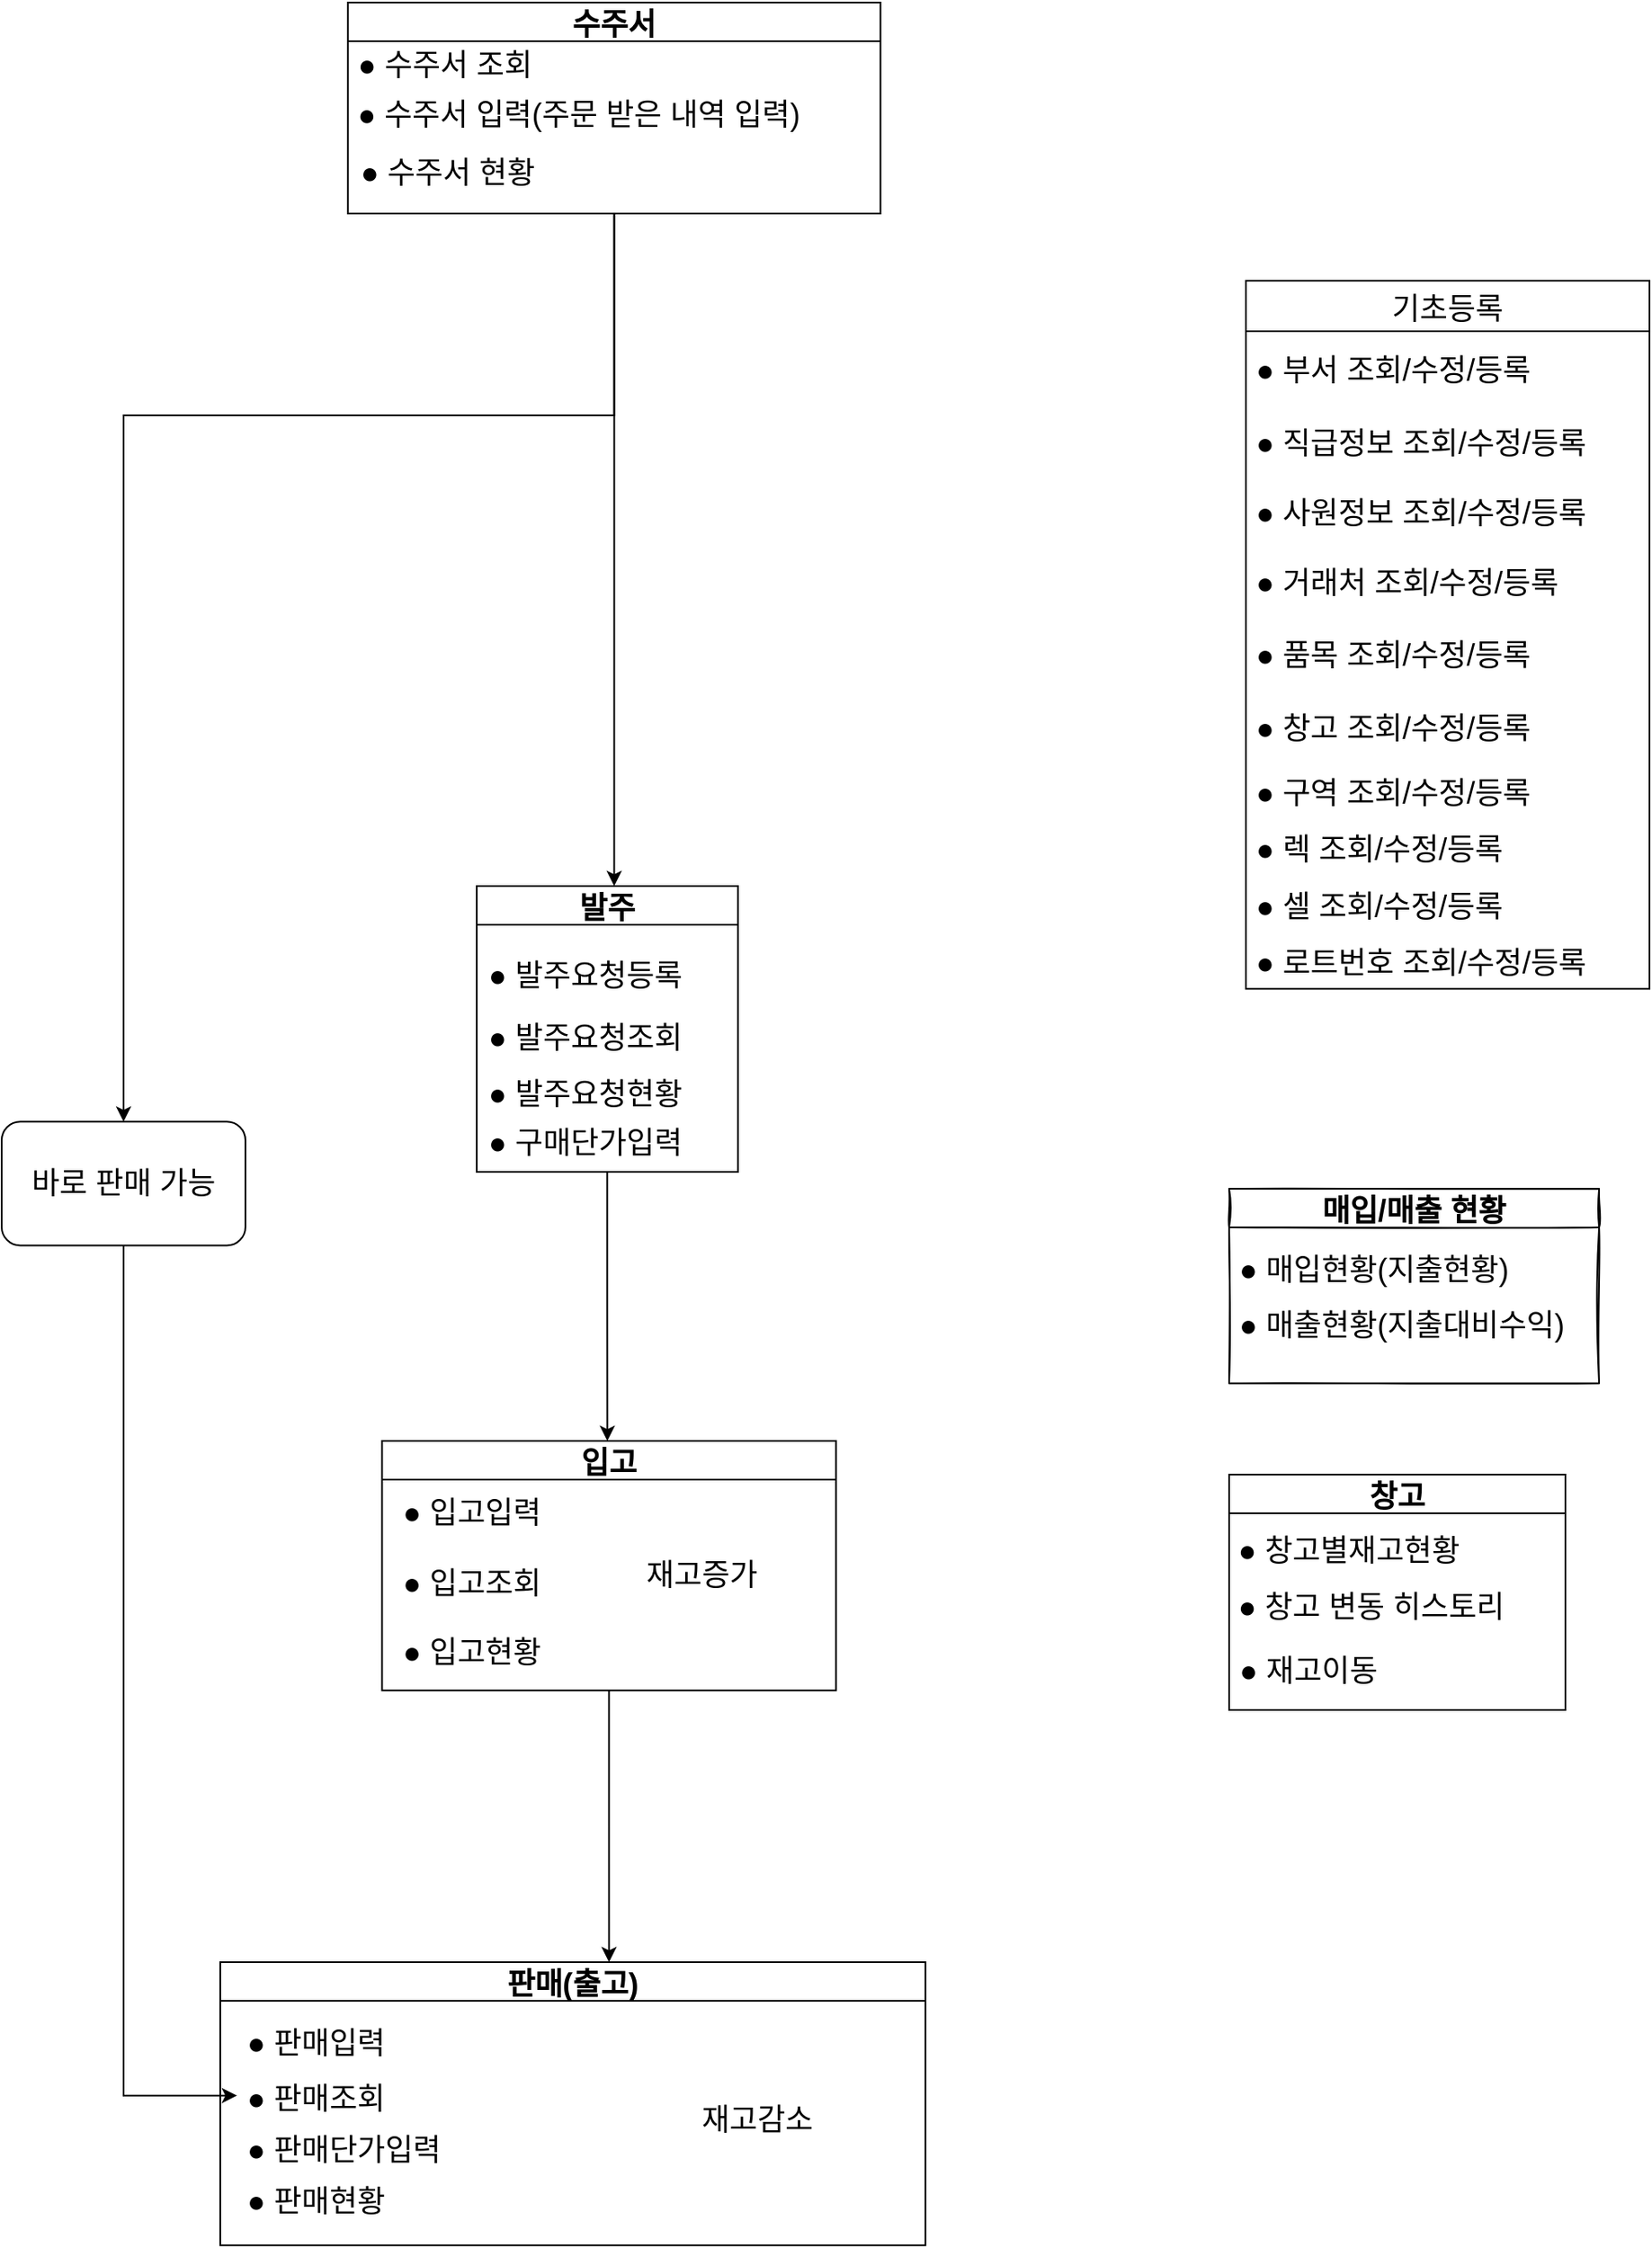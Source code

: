<mxfile version="20.5.3" type="github">
  <diagram id="5_RhCOcCfbxicBXYQ8nO" name="페이지-1">
    <mxGraphModel dx="2206" dy="1008" grid="1" gridSize="10" guides="1" tooltips="1" connect="1" arrows="1" fold="1" page="1" pageScale="1" pageWidth="2339" pageHeight="3300" math="0" shadow="0">
      <root>
        <mxCell id="0" />
        <mxCell id="1" parent="0" />
        <mxCell id="Y54pQ3Hu32FgccXmInnf-18" style="edgeStyle=orthogonalEdgeStyle;rounded=0;orthogonalLoop=1;jettySize=auto;html=1;entryX=0;entryY=0.5;entryDx=0;entryDy=0;" parent="1" source="I3NriYUVfdR380MBN8Mq-53" target="I3NriYUVfdR380MBN8Mq-126" edge="1">
          <mxGeometry relative="1" as="geometry" />
        </mxCell>
        <mxCell id="I3NriYUVfdR380MBN8Mq-53" value="바로 판매 가능" style="rounded=1;whiteSpace=wrap;html=1;fontSize=18;container=0;" parent="1" vertex="1">
          <mxGeometry x="310" y="1380.104" width="144.97" height="73.646" as="geometry" />
        </mxCell>
        <mxCell id="I3NriYUVfdR380MBN8Mq-52" style="edgeStyle=orthogonalEdgeStyle;rounded=0;orthogonalLoop=1;jettySize=auto;html=1;fontSize=18;entryX=0.5;entryY=0;entryDx=0;entryDy=0;" parent="1" source="I3NriYUVfdR380MBN8Mq-42" target="I3NriYUVfdR380MBN8Mq-53" edge="1">
          <mxGeometry relative="1" as="geometry">
            <mxPoint x="486.036" y="1380.104" as="targetPoint" />
            <Array as="points">
              <mxPoint x="674" y="960" />
              <mxPoint x="382" y="960" />
            </Array>
          </mxGeometry>
        </mxCell>
        <mxCell id="AHGagjkNis5RdBJJzDHv-22" value="" style="group" parent="1" vertex="1" connectable="0">
          <mxGeometry x="439.996" y="1879.997" width="419.379" height="168.333" as="geometry" />
        </mxCell>
        <mxCell id="I3NriYUVfdR380MBN8Mq-124" value="판매(출고)" style="swimlane;fontSize=18;startSize=23;container=0;" parent="AHGagjkNis5RdBJJzDHv-22" vertex="1">
          <mxGeometry width="419.379" height="168.333" as="geometry" />
        </mxCell>
        <mxCell id="I3NriYUVfdR380MBN8Mq-125" value="● 판매입력" style="text;strokeColor=none;fillColor=none;align=left;verticalAlign=middle;spacingLeft=4;spacingRight=4;overflow=hidden;points=[[0,0.5],[1,0.5]];portConstraint=eastwest;rotatable=0;fontSize=18;container=0;" parent="AHGagjkNis5RdBJJzDHv-22" vertex="1">
          <mxGeometry x="10" y="30.026" width="134.615" height="33.099" as="geometry" />
        </mxCell>
        <mxCell id="I3NriYUVfdR380MBN8Mq-126" value="● 판매조회" style="text;strokeColor=none;fillColor=none;align=left;verticalAlign=middle;spacingLeft=4;spacingRight=4;overflow=hidden;points=[[0,0.5],[1,0.5]];portConstraint=eastwest;rotatable=0;fontSize=18;container=0;" parent="AHGagjkNis5RdBJJzDHv-22" vertex="1">
          <mxGeometry x="10" y="64.051" width="165.68" height="30.637" as="geometry" />
        </mxCell>
        <mxCell id="I3NriYUVfdR380MBN8Mq-127" value="재고감소" style="text;html=1;align=center;verticalAlign=middle;resizable=0;points=[];autosize=1;strokeColor=none;fillColor=none;fontSize=18;container=0;" parent="AHGagjkNis5RdBJJzDHv-22" vertex="1">
          <mxGeometry x="268.875" y="73.647" width="100" height="40" as="geometry" />
        </mxCell>
        <mxCell id="I3NriYUVfdR380MBN8Mq-137" value="● 판매단가입력" style="text;strokeColor=none;fillColor=none;align=left;verticalAlign=middle;spacingLeft=4;spacingRight=4;overflow=hidden;points=[[0,0.5],[1,0.5]];portConstraint=eastwest;rotatable=0;fontSize=18;container=0;" parent="AHGagjkNis5RdBJJzDHv-22" vertex="1">
          <mxGeometry x="10" y="94.688" width="176.036" height="30.637" as="geometry" />
        </mxCell>
        <mxCell id="I3NriYUVfdR380MBN8Mq-138" value="● 판매현황" style="text;strokeColor=none;fillColor=none;align=left;verticalAlign=middle;spacingLeft=4;spacingRight=4;overflow=hidden;points=[[0,0.5],[1,0.5]];portConstraint=eastwest;rotatable=0;fontSize=18;container=0;" parent="AHGagjkNis5RdBJJzDHv-22" vertex="1">
          <mxGeometry x="10" y="125.324" width="165.68" height="30.637" as="geometry" />
        </mxCell>
        <mxCell id="AHGagjkNis5RdBJJzDHv-26" value="" style="group" parent="1" vertex="1" connectable="0">
          <mxGeometry x="593.55" y="1240" width="155.33" height="170" as="geometry" />
        </mxCell>
        <mxCell id="I3NriYUVfdR380MBN8Mq-55" value="발주" style="swimlane;fontSize=18;container=0;" parent="AHGagjkNis5RdBJJzDHv-26" vertex="1">
          <mxGeometry x="-1.0" width="155.33" height="170.0" as="geometry" />
        </mxCell>
        <mxCell id="9_wFzxW69U4eBTRg3NPG-5" value="● 구매단가입력" style="text;strokeColor=none;fillColor=none;align=left;verticalAlign=middle;spacingLeft=4;spacingRight=4;overflow=hidden;points=[[0,0.5],[1,0.5]];portConstraint=eastwest;rotatable=0;fontSize=18;container=0;" vertex="1" parent="I3NriYUVfdR380MBN8Mq-55">
          <mxGeometry x="1.0" y="132.688" width="144.975" height="36.754" as="geometry" />
        </mxCell>
        <mxCell id="I3NriYUVfdR380MBN8Mq-56" value="● 발주요청등록" style="text;strokeColor=none;fillColor=none;align=left;verticalAlign=middle;spacingLeft=4;spacingRight=4;overflow=hidden;points=[[0,0.5],[1,0.5]];portConstraint=eastwest;rotatable=0;fontSize=18;container=0;" parent="AHGagjkNis5RdBJJzDHv-26" vertex="1">
          <mxGeometry y="33.343" width="144.975" height="36.754" as="geometry" />
        </mxCell>
        <mxCell id="I3NriYUVfdR380MBN8Mq-63" value="● 발주요청조회" style="text;strokeColor=none;fillColor=none;align=left;verticalAlign=middle;spacingLeft=4;spacingRight=4;overflow=hidden;points=[[0,0.5],[1,0.5]];portConstraint=eastwest;rotatable=0;fontSize=18;container=0;" parent="AHGagjkNis5RdBJJzDHv-26" vertex="1">
          <mxGeometry y="70.097" width="144.975" height="36.754" as="geometry" />
        </mxCell>
        <mxCell id="I3NriYUVfdR380MBN8Mq-64" value="● 발주요청현황" style="text;strokeColor=none;fillColor=none;align=left;verticalAlign=middle;spacingLeft=4;spacingRight=4;overflow=hidden;points=[[0,0.5],[1,0.5]];portConstraint=eastwest;rotatable=0;fontSize=18;container=0;" parent="AHGagjkNis5RdBJJzDHv-26" vertex="1">
          <mxGeometry y="103.851" width="144.975" height="36.754" as="geometry" />
        </mxCell>
        <mxCell id="AHGagjkNis5RdBJJzDHv-31" value="" style="group;sketch=1;" parent="1" vertex="1" connectable="0">
          <mxGeometry x="1040.0" y="1419.998" width="220.044" height="115.729" as="geometry" />
        </mxCell>
        <mxCell id="I3NriYUVfdR380MBN8Mq-154" value="매입/매출 현황" style="swimlane;fontSize=18;container=0;sketch=1;" parent="AHGagjkNis5RdBJJzDHv-31" vertex="1">
          <mxGeometry width="220.044" height="115.729" as="geometry" />
        </mxCell>
        <mxCell id="I3NriYUVfdR380MBN8Mq-155" value="● 매입현황(지출현황)" style="text;strokeColor=none;fillColor=none;align=left;verticalAlign=middle;spacingLeft=4;spacingRight=4;overflow=hidden;points=[[0,0.5],[1,0.5]];portConstraint=eastwest;rotatable=0;fontSize=18;container=0;sketch=1;" parent="AHGagjkNis5RdBJJzDHv-31" vertex="1">
          <mxGeometry y="30.03" width="190" height="33.1" as="geometry" />
        </mxCell>
        <mxCell id="I3NriYUVfdR380MBN8Mq-156" value="● 매출현황(지출대비수익)" style="text;strokeColor=none;fillColor=none;align=left;verticalAlign=middle;spacingLeft=4;spacingRight=4;overflow=hidden;points=[[0,0.5],[1,0.5]];portConstraint=eastwest;rotatable=0;fontSize=18;container=0;sketch=1;" parent="AHGagjkNis5RdBJJzDHv-31" vertex="1">
          <mxGeometry y="63.125" width="216.456" height="33.099" as="geometry" />
        </mxCell>
        <mxCell id="AHGagjkNis5RdBJJzDHv-34" value="" style="group" parent="1" vertex="1" connectable="0">
          <mxGeometry x="515.89" y="714.48" width="316.774" height="125.52" as="geometry" />
        </mxCell>
        <mxCell id="I3NriYUVfdR380MBN8Mq-42" value="수주서" style="swimlane;fontSize=18;container=0;" parent="AHGagjkNis5RdBJJzDHv-34" vertex="1">
          <mxGeometry width="316.774" height="125.52" as="geometry" />
        </mxCell>
        <mxCell id="I3NriYUVfdR380MBN8Mq-45" value="● 수주서 현황" style="text;strokeColor=none;fillColor=none;align=left;verticalAlign=middle;spacingLeft=4;spacingRight=4;overflow=hidden;points=[[0,0.5],[1,0.5]];portConstraint=eastwest;rotatable=0;fontSize=18;container=0;" parent="I3NriYUVfdR380MBN8Mq-42" vertex="1">
          <mxGeometry x="1.6" y="85.52" width="288.4" height="28.19" as="geometry" />
        </mxCell>
        <mxCell id="I3NriYUVfdR380MBN8Mq-46" value="● 수주서 입력(주문 받은 내역 입력)" style="text;strokeColor=none;fillColor=none;align=left;verticalAlign=middle;spacingLeft=4;spacingRight=4;overflow=hidden;points=[[0,0.5],[1,0.5]];portConstraint=eastwest;rotatable=0;fontSize=18;container=0;" parent="I3NriYUVfdR380MBN8Mq-42" vertex="1">
          <mxGeometry x="-0.19" y="50.22" width="290.19" height="29.78" as="geometry" />
        </mxCell>
        <mxCell id="I3NriYUVfdR380MBN8Mq-43" value="● 수주서 조회" style="text;strokeColor=none;fillColor=none;align=left;verticalAlign=middle;spacingLeft=4;spacingRight=4;overflow=hidden;points=[[0,0.5],[1,0.5]];portConstraint=eastwest;rotatable=0;fontSize=18;container=0;" parent="AHGagjkNis5RdBJJzDHv-34" vertex="1">
          <mxGeometry y="21.07" width="130" height="28.93" as="geometry" />
        </mxCell>
        <mxCell id="I3NriYUVfdR380MBN8Mq-22" value="기초등록" style="swimlane;fontStyle=0;childLayout=stackLayout;horizontal=1;startSize=30;horizontalStack=0;resizeParent=1;resizeParentMax=0;resizeLast=0;collapsible=1;marginBottom=0;fontSize=18;container=0;" parent="1" vertex="1">
          <mxGeometry x="1050" y="880" width="240" height="421.069" as="geometry">
            <mxRectangle x="4.191" width="110" height="40" as="alternateBounds" />
          </mxGeometry>
        </mxCell>
        <mxCell id="I3NriYUVfdR380MBN8Mq-23" value="● 부서 조회/수정/등록" style="text;strokeColor=none;fillColor=none;align=left;verticalAlign=middle;spacingLeft=4;spacingRight=4;overflow=hidden;points=[[0,0.5],[1,0.5]];portConstraint=eastwest;rotatable=0;fontSize=18;container=0;" parent="I3NriYUVfdR380MBN8Mq-22" vertex="1">
          <mxGeometry y="30" width="240" height="43.244" as="geometry" />
        </mxCell>
        <mxCell id="I3NriYUVfdR380MBN8Mq-31" value="● 직급정보 조회/수정/등록" style="text;strokeColor=none;fillColor=none;align=left;verticalAlign=middle;spacingLeft=4;spacingRight=4;overflow=hidden;points=[[0,0.5],[1,0.5]];portConstraint=eastwest;rotatable=0;fontSize=18;container=0;" parent="I3NriYUVfdR380MBN8Mq-22" vertex="1">
          <mxGeometry y="73.244" width="240" height="43.244" as="geometry" />
        </mxCell>
        <mxCell id="I3NriYUVfdR380MBN8Mq-25" value="● 사원정보 조회/수정/등록" style="text;strokeColor=none;fillColor=none;align=left;verticalAlign=middle;spacingLeft=4;spacingRight=4;overflow=hidden;points=[[0,0.5],[1,0.5]];portConstraint=eastwest;rotatable=0;fontSize=18;container=0;" parent="I3NriYUVfdR380MBN8Mq-22" vertex="1">
          <mxGeometry y="116.487" width="240" height="39.73" as="geometry" />
        </mxCell>
        <mxCell id="I3NriYUVfdR380MBN8Mq-24" value="● 거래처 조회/수정/등록" style="text;strokeColor=none;fillColor=none;align=left;verticalAlign=middle;spacingLeft=4;spacingRight=4;overflow=hidden;points=[[0,0.5],[1,0.5]];portConstraint=eastwest;rotatable=0;fontSize=18;container=0;" parent="I3NriYUVfdR380MBN8Mq-22" vertex="1">
          <mxGeometry y="156.217" width="240" height="43.244" as="geometry" />
        </mxCell>
        <mxCell id="AHGagjkNis5RdBJJzDHv-38" value="● 품목 조회/수정/등록" style="text;strokeColor=none;fillColor=none;align=left;verticalAlign=middle;spacingLeft=4;spacingRight=4;overflow=hidden;points=[[0,0.5],[1,0.5]];portConstraint=eastwest;rotatable=0;fontSize=18;container=0;" parent="I3NriYUVfdR380MBN8Mq-22" vertex="1">
          <mxGeometry y="199.461" width="240" height="43.244" as="geometry" />
        </mxCell>
        <mxCell id="AHGagjkNis5RdBJJzDHv-39" value="● 창고 조회/수정/등록" style="text;strokeColor=none;fillColor=none;align=left;verticalAlign=middle;spacingLeft=4;spacingRight=4;overflow=hidden;points=[[0,0.5],[1,0.5]];portConstraint=eastwest;rotatable=0;fontSize=18;container=0;" parent="I3NriYUVfdR380MBN8Mq-22" vertex="1">
          <mxGeometry y="242.705" width="240" height="43.244" as="geometry" />
        </mxCell>
        <mxCell id="AHGagjkNis5RdBJJzDHv-41" value="● 구역 조회/수정/등록" style="text;strokeColor=none;fillColor=none;align=left;verticalAlign=middle;spacingLeft=4;spacingRight=4;overflow=hidden;points=[[0,0.5],[1,0.5]];portConstraint=eastwest;rotatable=0;fontSize=18;container=0;" parent="I3NriYUVfdR380MBN8Mq-22" vertex="1">
          <mxGeometry y="285.949" width="240" height="33.78" as="geometry" />
        </mxCell>
        <mxCell id="F_yo1djxGD1zaHoGv2On-6" value="● 렉 조회/수정/등록" style="text;strokeColor=none;fillColor=none;align=left;verticalAlign=middle;spacingLeft=4;spacingRight=4;overflow=hidden;points=[[0,0.5],[1,0.5]];portConstraint=eastwest;rotatable=0;fontSize=18;container=0;" parent="I3NriYUVfdR380MBN8Mq-22" vertex="1">
          <mxGeometry y="319.729" width="240" height="33.78" as="geometry" />
        </mxCell>
        <mxCell id="F_yo1djxGD1zaHoGv2On-5" value="● 셀 조회/수정/등록" style="text;strokeColor=none;fillColor=none;align=left;verticalAlign=middle;spacingLeft=4;spacingRight=4;overflow=hidden;points=[[0,0.5],[1,0.5]];portConstraint=eastwest;rotatable=0;fontSize=18;container=0;" parent="I3NriYUVfdR380MBN8Mq-22" vertex="1">
          <mxGeometry y="353.509" width="240" height="33.78" as="geometry" />
        </mxCell>
        <mxCell id="38r_L5Fxf8MQe0H0LWX9-1" value="● 로트번호 조회/수정/등록" style="text;strokeColor=none;fillColor=none;align=left;verticalAlign=middle;spacingLeft=4;spacingRight=4;overflow=hidden;points=[[0,0.5],[1,0.5]];portConstraint=eastwest;rotatable=0;fontSize=18;container=0;" parent="I3NriYUVfdR380MBN8Mq-22" vertex="1">
          <mxGeometry y="387.289" width="240" height="33.78" as="geometry" />
        </mxCell>
        <mxCell id="9_wFzxW69U4eBTRg3NPG-3" style="edgeStyle=orthogonalEdgeStyle;rounded=0;orthogonalLoop=1;jettySize=auto;html=1;" edge="1" parent="1" source="I3NriYUVfdR380MBN8Mq-42">
          <mxGeometry relative="1" as="geometry">
            <mxPoint x="674.277" y="1240" as="targetPoint" />
          </mxGeometry>
        </mxCell>
        <mxCell id="9_wFzxW69U4eBTRg3NPG-6" value="" style="group" vertex="1" connectable="0" parent="1">
          <mxGeometry x="536.22" y="1570" width="270" height="148.33" as="geometry" />
        </mxCell>
        <mxCell id="9_wFzxW69U4eBTRg3NPG-7" value="입고" style="swimlane;fontSize=18;startSize=23;container=0;" vertex="1" parent="9_wFzxW69U4eBTRg3NPG-6">
          <mxGeometry width="270.0" height="148.33" as="geometry" />
        </mxCell>
        <mxCell id="9_wFzxW69U4eBTRg3NPG-10" value="재고증가" style="text;html=1;align=center;verticalAlign=middle;resizable=0;points=[];autosize=1;strokeColor=none;fillColor=none;fontSize=18;container=0;" vertex="1" parent="9_wFzxW69U4eBTRg3NPG-7">
          <mxGeometry x="140.004" y="59.996" width="100" height="40" as="geometry" />
        </mxCell>
        <mxCell id="9_wFzxW69U4eBTRg3NPG-8" value="● 입고입력" style="text;strokeColor=none;fillColor=none;align=left;verticalAlign=middle;spacingLeft=4;spacingRight=4;overflow=hidden;points=[[0,0.5],[1,0.5]];portConstraint=eastwest;rotatable=0;fontSize=18;container=0;" vertex="1" parent="9_wFzxW69U4eBTRg3NPG-6">
          <mxGeometry x="6.44" y="26.46" width="103.56" height="29.17" as="geometry" />
        </mxCell>
        <mxCell id="9_wFzxW69U4eBTRg3NPG-9" value="● 입고조회" style="text;strokeColor=none;fillColor=none;align=left;verticalAlign=middle;spacingLeft=4;spacingRight=4;overflow=hidden;points=[[0,0.5],[1,0.5]];portConstraint=eastwest;rotatable=0;fontSize=18;container=0;" vertex="1" parent="9_wFzxW69U4eBTRg3NPG-6">
          <mxGeometry x="6.44" y="69.44" width="123.56" height="27" as="geometry" />
        </mxCell>
        <mxCell id="9_wFzxW69U4eBTRg3NPG-12" value="● 입고현황" style="text;strokeColor=none;fillColor=none;align=left;verticalAlign=middle;spacingLeft=4;spacingRight=4;overflow=hidden;points=[[0,0.5],[1,0.5]];portConstraint=eastwest;rotatable=0;fontSize=18;container=0;" vertex="1" parent="9_wFzxW69U4eBTRg3NPG-6">
          <mxGeometry x="6.438" y="110.432" width="106.667" height="26.996" as="geometry" />
        </mxCell>
        <mxCell id="9_wFzxW69U4eBTRg3NPG-18" value="창고" style="swimlane;fontSize=18;container=0;" vertex="1" parent="1">
          <mxGeometry x="1040" y="1590" width="200" height="140" as="geometry" />
        </mxCell>
        <mxCell id="9_wFzxW69U4eBTRg3NPG-20" value="● 재고이동" style="text;strokeColor=none;fillColor=none;align=left;verticalAlign=middle;spacingLeft=4;spacingRight=4;overflow=hidden;points=[[0,0.5],[1,0.5]];portConstraint=eastwest;rotatable=0;fontSize=18;container=0;" vertex="1" parent="9_wFzxW69U4eBTRg3NPG-18">
          <mxGeometry x="0.18" y="96.578" width="144.975" height="36.754" as="geometry" />
        </mxCell>
        <mxCell id="9_wFzxW69U4eBTRg3NPG-21" value="● 창고 변동 히스토리" style="text;strokeColor=none;fillColor=none;align=left;verticalAlign=middle;spacingLeft=4;spacingRight=4;overflow=hidden;points=[[0,0.5],[1,0.5]];portConstraint=eastwest;rotatable=0;fontSize=18;container=0;" vertex="1" parent="9_wFzxW69U4eBTRg3NPG-18">
          <mxGeometry x="-0.64" y="58.83" width="190.64" height="36.75" as="geometry" />
        </mxCell>
        <mxCell id="9_wFzxW69U4eBTRg3NPG-22" value="● 창고별재고현황" style="text;strokeColor=none;fillColor=none;align=left;verticalAlign=middle;spacingLeft=4;spacingRight=4;overflow=hidden;points=[[0,0.5],[1,0.5]];portConstraint=eastwest;rotatable=0;fontSize=18;container=0;" vertex="1" parent="9_wFzxW69U4eBTRg3NPG-18">
          <mxGeometry x="-0.64" y="25" width="160.64" height="36.75" as="geometry" />
        </mxCell>
        <mxCell id="9_wFzxW69U4eBTRg3NPG-23" style="edgeStyle=orthogonalEdgeStyle;rounded=0;orthogonalLoop=1;jettySize=auto;html=1;" edge="1" parent="1" source="I3NriYUVfdR380MBN8Mq-55">
          <mxGeometry relative="1" as="geometry">
            <mxPoint x="670.215" y="1570.0" as="targetPoint" />
          </mxGeometry>
        </mxCell>
        <mxCell id="9_wFzxW69U4eBTRg3NPG-25" style="edgeStyle=orthogonalEdgeStyle;rounded=0;orthogonalLoop=1;jettySize=auto;html=1;" edge="1" parent="1" source="9_wFzxW69U4eBTRg3NPG-7">
          <mxGeometry relative="1" as="geometry">
            <mxPoint x="671.22" y="1880.0" as="targetPoint" />
          </mxGeometry>
        </mxCell>
      </root>
    </mxGraphModel>
  </diagram>
</mxfile>
